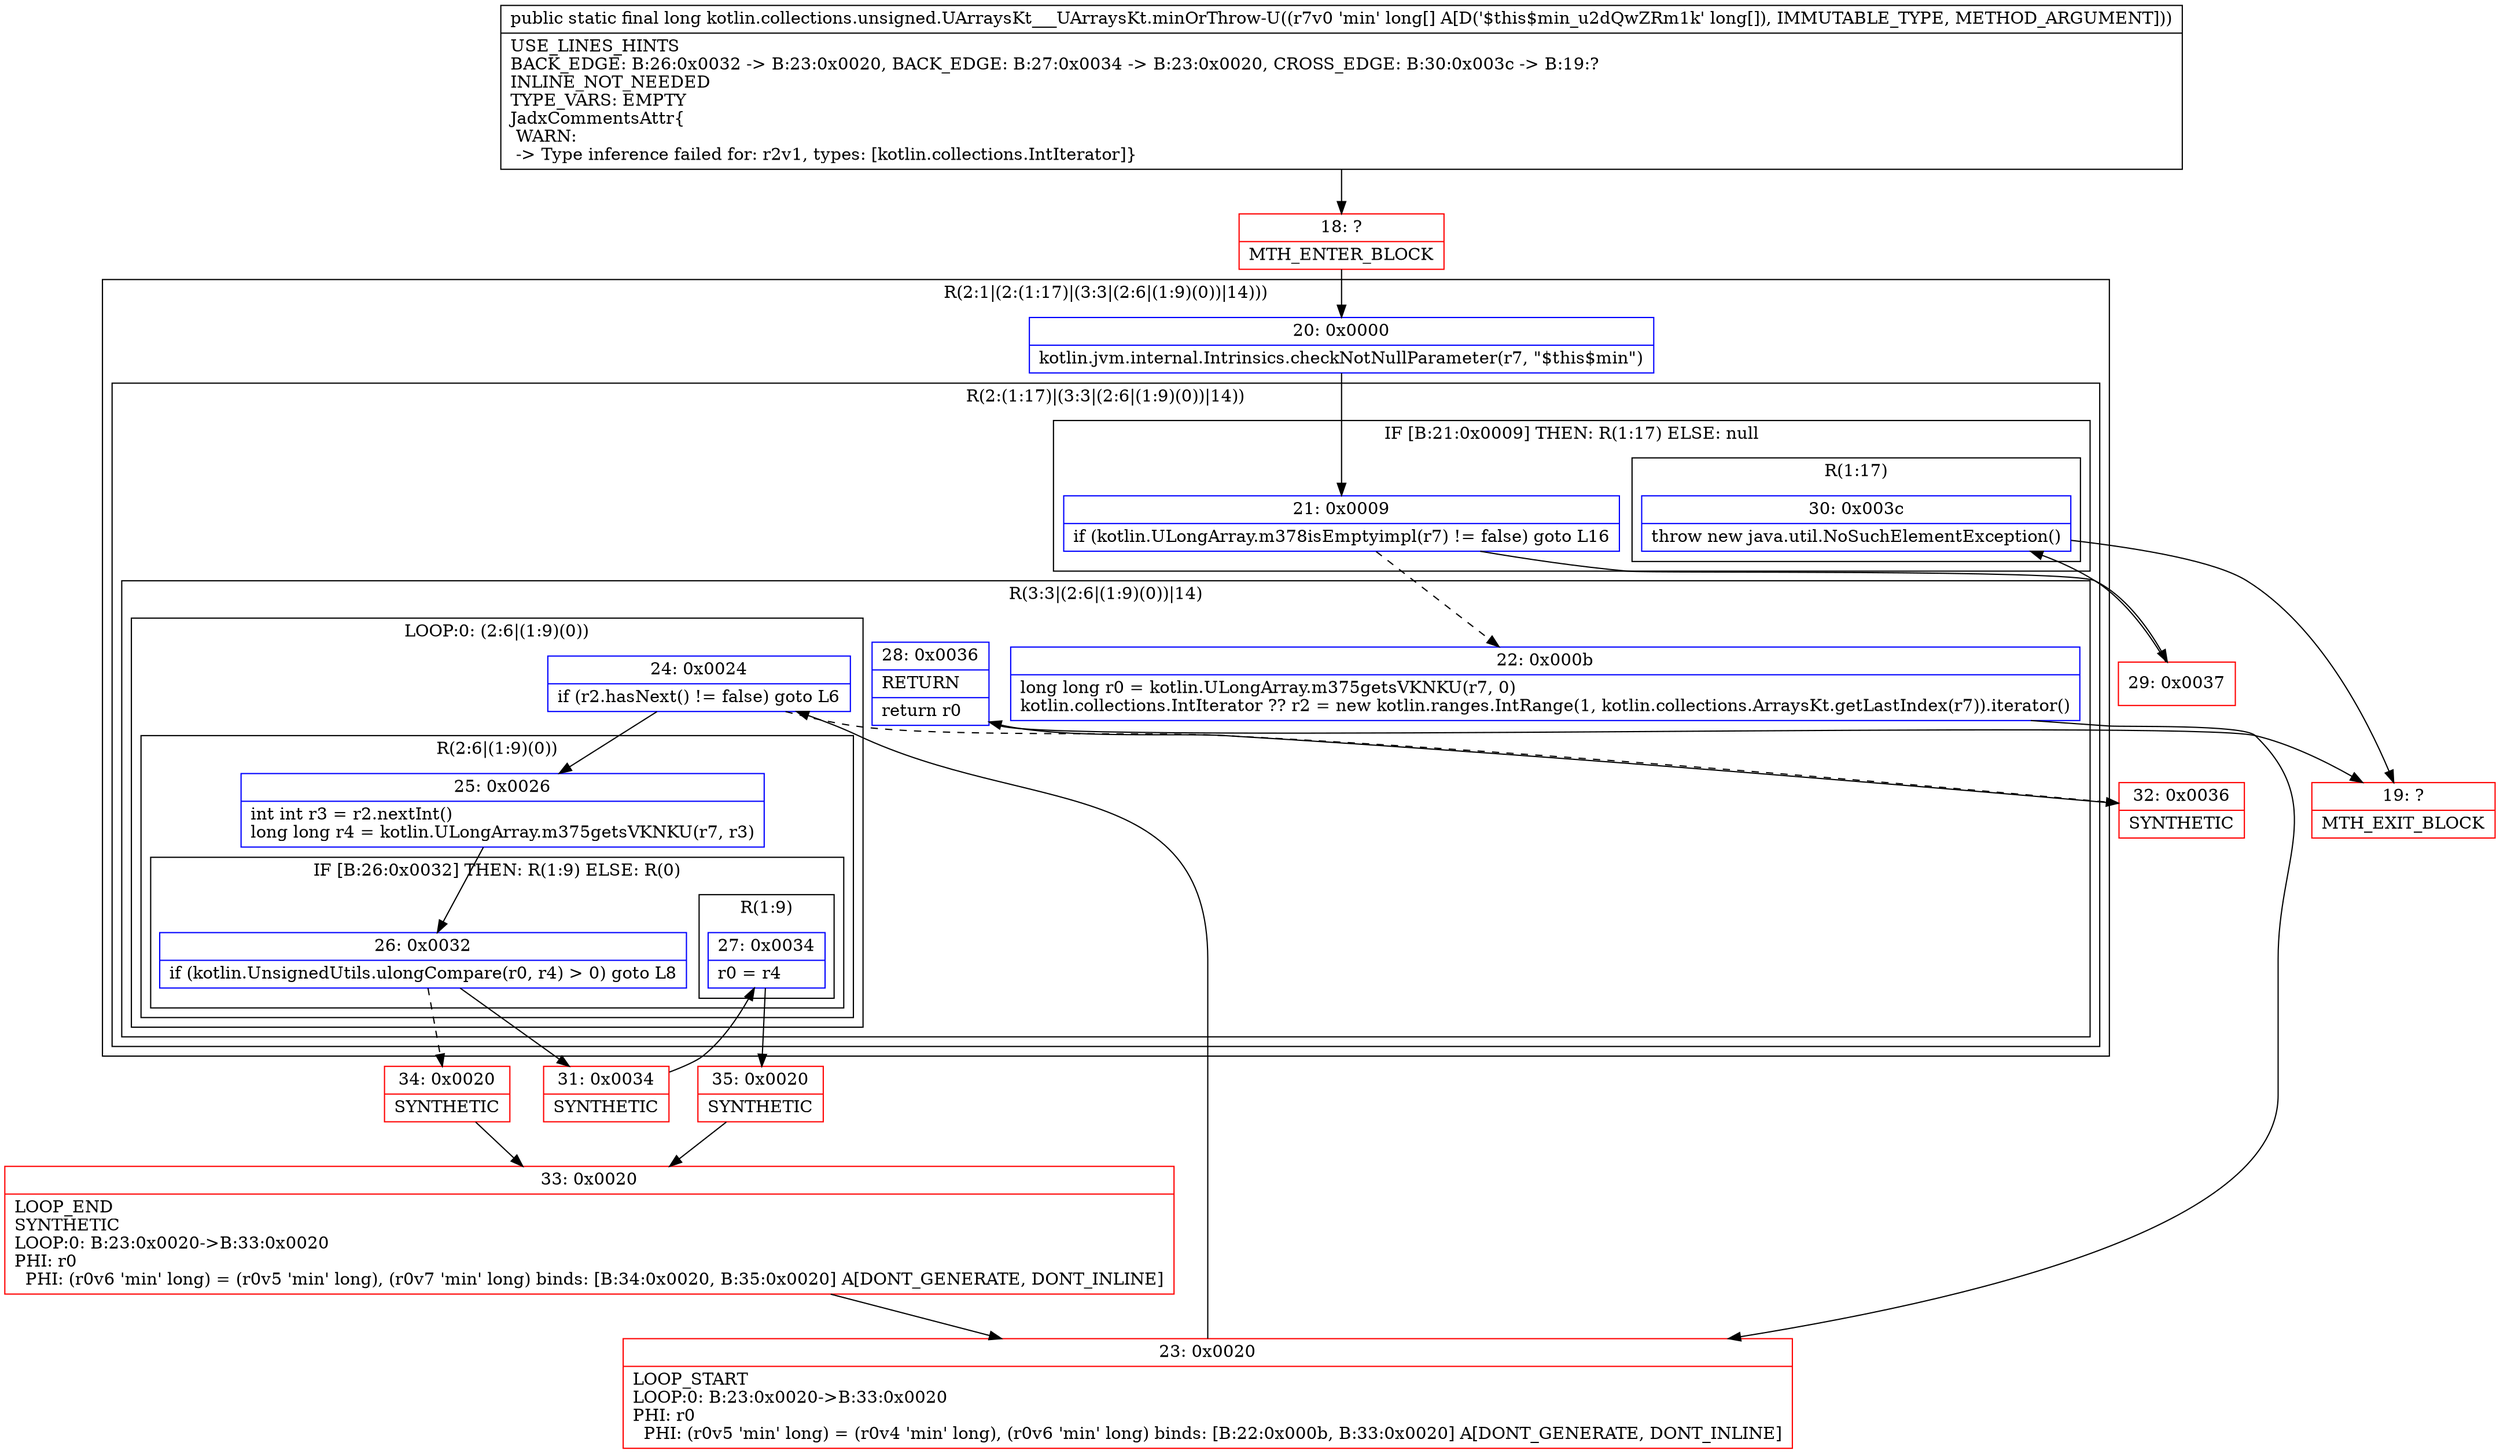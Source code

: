 digraph "CFG forkotlin.collections.unsigned.UArraysKt___UArraysKt.minOrThrow\-U([J)J" {
subgraph cluster_Region_454230324 {
label = "R(2:1|(2:(1:17)|(3:3|(2:6|(1:9)(0))|14)))";
node [shape=record,color=blue];
Node_20 [shape=record,label="{20\:\ 0x0000|kotlin.jvm.internal.Intrinsics.checkNotNullParameter(r7, \"$this$min\")\l}"];
subgraph cluster_Region_325661675 {
label = "R(2:(1:17)|(3:3|(2:6|(1:9)(0))|14))";
node [shape=record,color=blue];
subgraph cluster_IfRegion_1187584187 {
label = "IF [B:21:0x0009] THEN: R(1:17) ELSE: null";
node [shape=record,color=blue];
Node_21 [shape=record,label="{21\:\ 0x0009|if (kotlin.ULongArray.m378isEmptyimpl(r7) != false) goto L16\l}"];
subgraph cluster_Region_2043831742 {
label = "R(1:17)";
node [shape=record,color=blue];
Node_30 [shape=record,label="{30\:\ 0x003c|throw new java.util.NoSuchElementException()\l}"];
}
}
subgraph cluster_Region_477912793 {
label = "R(3:3|(2:6|(1:9)(0))|14)";
node [shape=record,color=blue];
Node_22 [shape=record,label="{22\:\ 0x000b|long long r0 = kotlin.ULongArray.m375getsVKNKU(r7, 0)\lkotlin.collections.IntIterator ?? r2 = new kotlin.ranges.IntRange(1, kotlin.collections.ArraysKt.getLastIndex(r7)).iterator()\l}"];
subgraph cluster_LoopRegion_2075783528 {
label = "LOOP:0: (2:6|(1:9)(0))";
node [shape=record,color=blue];
Node_24 [shape=record,label="{24\:\ 0x0024|if (r2.hasNext() != false) goto L6\l}"];
subgraph cluster_Region_88994384 {
label = "R(2:6|(1:9)(0))";
node [shape=record,color=blue];
Node_25 [shape=record,label="{25\:\ 0x0026|int int r3 = r2.nextInt()\llong long r4 = kotlin.ULongArray.m375getsVKNKU(r7, r3)\l}"];
subgraph cluster_IfRegion_1810172866 {
label = "IF [B:26:0x0032] THEN: R(1:9) ELSE: R(0)";
node [shape=record,color=blue];
Node_26 [shape=record,label="{26\:\ 0x0032|if (kotlin.UnsignedUtils.ulongCompare(r0, r4) \> 0) goto L8\l}"];
subgraph cluster_Region_1247417454 {
label = "R(1:9)";
node [shape=record,color=blue];
Node_27 [shape=record,label="{27\:\ 0x0034|r0 = r4\l}"];
}
subgraph cluster_Region_2051789073 {
label = "R(0)";
node [shape=record,color=blue];
}
}
}
}
Node_28 [shape=record,label="{28\:\ 0x0036|RETURN\l|return r0\l}"];
}
}
}
Node_18 [shape=record,color=red,label="{18\:\ ?|MTH_ENTER_BLOCK\l}"];
Node_23 [shape=record,color=red,label="{23\:\ 0x0020|LOOP_START\lLOOP:0: B:23:0x0020\-\>B:33:0x0020\lPHI: r0 \l  PHI: (r0v5 'min' long) = (r0v4 'min' long), (r0v6 'min' long) binds: [B:22:0x000b, B:33:0x0020] A[DONT_GENERATE, DONT_INLINE]\l}"];
Node_31 [shape=record,color=red,label="{31\:\ 0x0034|SYNTHETIC\l}"];
Node_35 [shape=record,color=red,label="{35\:\ 0x0020|SYNTHETIC\l}"];
Node_33 [shape=record,color=red,label="{33\:\ 0x0020|LOOP_END\lSYNTHETIC\lLOOP:0: B:23:0x0020\-\>B:33:0x0020\lPHI: r0 \l  PHI: (r0v6 'min' long) = (r0v5 'min' long), (r0v7 'min' long) binds: [B:34:0x0020, B:35:0x0020] A[DONT_GENERATE, DONT_INLINE]\l}"];
Node_34 [shape=record,color=red,label="{34\:\ 0x0020|SYNTHETIC\l}"];
Node_32 [shape=record,color=red,label="{32\:\ 0x0036|SYNTHETIC\l}"];
Node_19 [shape=record,color=red,label="{19\:\ ?|MTH_EXIT_BLOCK\l}"];
Node_29 [shape=record,color=red,label="{29\:\ 0x0037}"];
MethodNode[shape=record,label="{public static final long kotlin.collections.unsigned.UArraysKt___UArraysKt.minOrThrow\-U((r7v0 'min' long[] A[D('$this$min_u2dQwZRm1k' long[]), IMMUTABLE_TYPE, METHOD_ARGUMENT]))  | USE_LINES_HINTS\lBACK_EDGE: B:26:0x0032 \-\> B:23:0x0020, BACK_EDGE: B:27:0x0034 \-\> B:23:0x0020, CROSS_EDGE: B:30:0x003c \-\> B:19:?\lINLINE_NOT_NEEDED\lTYPE_VARS: EMPTY\lJadxCommentsAttr\{\l WARN: \l \-\> Type inference failed for: r2v1, types: [kotlin.collections.IntIterator]\}\l}"];
MethodNode -> Node_18;Node_20 -> Node_21;
Node_21 -> Node_22[style=dashed];
Node_21 -> Node_29;
Node_30 -> Node_19;
Node_22 -> Node_23;
Node_24 -> Node_25;
Node_24 -> Node_32[style=dashed];
Node_25 -> Node_26;
Node_26 -> Node_31;
Node_26 -> Node_34[style=dashed];
Node_27 -> Node_35;
Node_28 -> Node_19;
Node_18 -> Node_20;
Node_23 -> Node_24;
Node_31 -> Node_27;
Node_35 -> Node_33;
Node_33 -> Node_23;
Node_34 -> Node_33;
Node_32 -> Node_28;
Node_29 -> Node_30;
}

